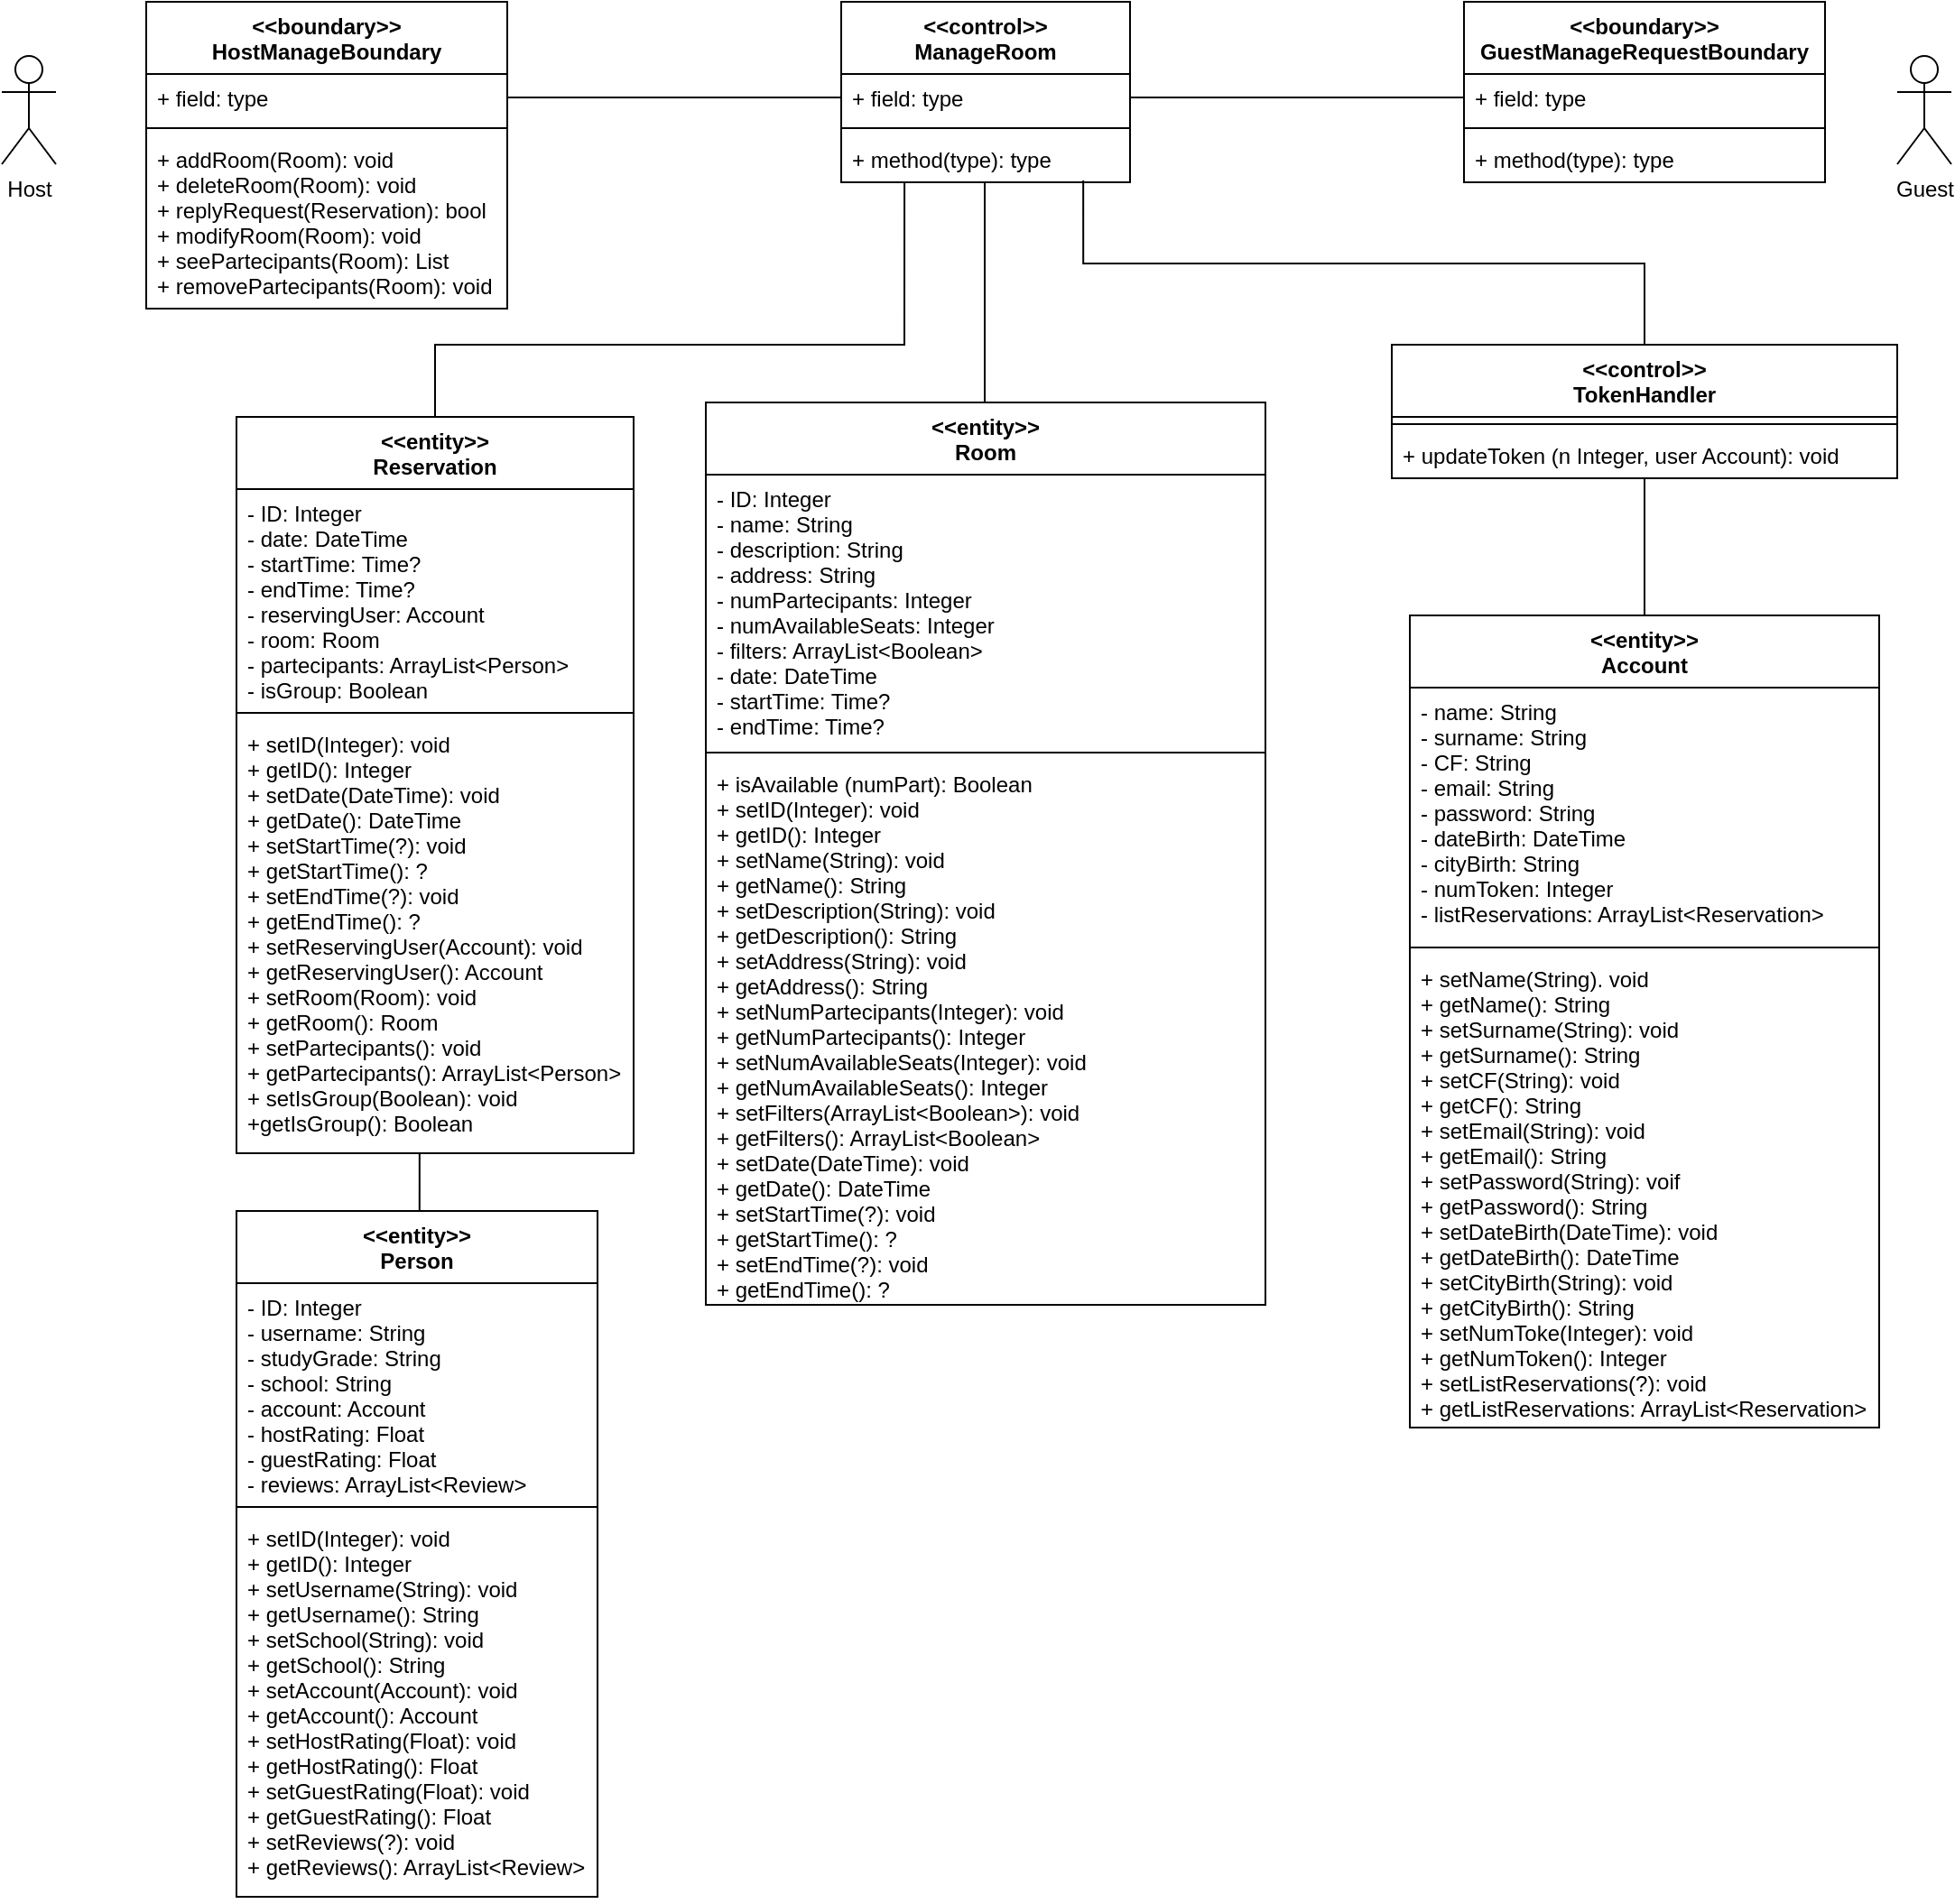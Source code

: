 <mxfile version="14.0.0" type="github">
  <diagram id="ppjFP_ajsQMXtEplo2P9" name="Page-1">
    <mxGraphModel dx="1422" dy="762" grid="1" gridSize="10" guides="1" tooltips="1" connect="1" arrows="1" fold="1" page="1" pageScale="1" pageWidth="1169" pageHeight="827" math="0" shadow="0">
      <root>
        <mxCell id="0" />
        <mxCell id="1" parent="0" />
        <mxCell id="RCmuUbWNnD3-luvuWC29-7" value="&lt;&lt;control&gt;&gt;&#xa;ManageRoom" style="swimlane;fontStyle=1;align=center;verticalAlign=top;childLayout=stackLayout;horizontal=1;startSize=40;horizontalStack=0;resizeParent=1;resizeParentMax=0;resizeLast=0;collapsible=1;marginBottom=0;" parent="1" vertex="1">
          <mxGeometry x="505" y="20" width="160" height="100" as="geometry" />
        </mxCell>
        <mxCell id="RCmuUbWNnD3-luvuWC29-8" value="+ field: type" style="text;strokeColor=none;fillColor=none;align=left;verticalAlign=top;spacingLeft=4;spacingRight=4;overflow=hidden;rotatable=0;points=[[0,0.5],[1,0.5]];portConstraint=eastwest;" parent="RCmuUbWNnD3-luvuWC29-7" vertex="1">
          <mxGeometry y="40" width="160" height="26" as="geometry" />
        </mxCell>
        <mxCell id="RCmuUbWNnD3-luvuWC29-9" value="" style="line;strokeWidth=1;fillColor=none;align=left;verticalAlign=middle;spacingTop=-1;spacingLeft=3;spacingRight=3;rotatable=0;labelPosition=right;points=[];portConstraint=eastwest;" parent="RCmuUbWNnD3-luvuWC29-7" vertex="1">
          <mxGeometry y="66" width="160" height="8" as="geometry" />
        </mxCell>
        <mxCell id="RCmuUbWNnD3-luvuWC29-10" value="+ method(type): type" style="text;strokeColor=none;fillColor=none;align=left;verticalAlign=top;spacingLeft=4;spacingRight=4;overflow=hidden;rotatable=0;points=[[0,0.5],[1,0.5]];portConstraint=eastwest;" parent="RCmuUbWNnD3-luvuWC29-7" vertex="1">
          <mxGeometry y="74" width="160" height="26" as="geometry" />
        </mxCell>
        <mxCell id="RCmuUbWNnD3-luvuWC29-11" value="&lt;&lt;boundary&gt;&gt;&#xa;HostManageBoundary" style="swimlane;fontStyle=1;align=center;verticalAlign=top;childLayout=stackLayout;horizontal=1;startSize=40;horizontalStack=0;resizeParent=1;resizeParentMax=0;resizeLast=0;collapsible=1;marginBottom=0;" parent="1" vertex="1">
          <mxGeometry x="120" y="20" width="200" height="170" as="geometry" />
        </mxCell>
        <mxCell id="RCmuUbWNnD3-luvuWC29-12" value="+ field: type" style="text;strokeColor=none;fillColor=none;align=left;verticalAlign=top;spacingLeft=4;spacingRight=4;overflow=hidden;rotatable=0;points=[[0,0.5],[1,0.5]];portConstraint=eastwest;" parent="RCmuUbWNnD3-luvuWC29-11" vertex="1">
          <mxGeometry y="40" width="200" height="26" as="geometry" />
        </mxCell>
        <mxCell id="RCmuUbWNnD3-luvuWC29-13" value="" style="line;strokeWidth=1;fillColor=none;align=left;verticalAlign=middle;spacingTop=-1;spacingLeft=3;spacingRight=3;rotatable=0;labelPosition=right;points=[];portConstraint=eastwest;" parent="RCmuUbWNnD3-luvuWC29-11" vertex="1">
          <mxGeometry y="66" width="200" height="8" as="geometry" />
        </mxCell>
        <mxCell id="RCmuUbWNnD3-luvuWC29-14" value="+ addRoom(Room): void&#xa;+ deleteRoom(Room): void&#xa;+ replyRequest(Reservation): bool&#xa;+ modifyRoom(Room): void&#xa;+ seePartecipants(Room): List&#xa;+ removePartecipants(Room): void&#xa;" style="text;strokeColor=none;fillColor=none;align=left;verticalAlign=top;spacingLeft=4;spacingRight=4;overflow=hidden;rotatable=0;points=[[0,0.5],[1,0.5]];portConstraint=eastwest;" parent="RCmuUbWNnD3-luvuWC29-11" vertex="1">
          <mxGeometry y="74" width="200" height="96" as="geometry" />
        </mxCell>
        <mxCell id="RCmuUbWNnD3-luvuWC29-15" value="Host" style="shape=umlActor;verticalLabelPosition=bottom;verticalAlign=top;html=1;outlineConnect=0;" parent="1" vertex="1">
          <mxGeometry x="40" y="50" width="30" height="60" as="geometry" />
        </mxCell>
        <mxCell id="KU8K0FFvpqm_8ikjK0yo-6" style="edgeStyle=orthogonalEdgeStyle;rounded=0;orthogonalLoop=1;jettySize=auto;html=1;entryX=0.219;entryY=1;entryDx=0;entryDy=0;entryPerimeter=0;endArrow=none;endFill=0;" edge="1" parent="1" source="RCmuUbWNnD3-luvuWC29-21" target="RCmuUbWNnD3-luvuWC29-10">
          <mxGeometry relative="1" as="geometry">
            <Array as="points">
              <mxPoint x="280" y="210" />
              <mxPoint x="540" y="210" />
            </Array>
          </mxGeometry>
        </mxCell>
        <mxCell id="RCmuUbWNnD3-luvuWC29-21" value="&lt;&lt;entity&gt;&gt;&#xa;Reservation" style="swimlane;fontStyle=1;align=center;verticalAlign=top;childLayout=stackLayout;horizontal=1;startSize=40;horizontalStack=0;resizeParent=1;resizeParentMax=0;resizeLast=0;collapsible=1;marginBottom=0;" parent="1" vertex="1">
          <mxGeometry x="170" y="250" width="220" height="408" as="geometry" />
        </mxCell>
        <mxCell id="RCmuUbWNnD3-luvuWC29-22" value="- ID: Integer&#xa;- date: DateTime&#xa;- startTime: Time?&#xa;- endTime: Time?&#xa;- reservingUser: Account&#xa;- room: Room&#xa;- partecipants: ArrayList&lt;Person&gt;&#xa;- isGroup: Boolean" style="text;strokeColor=none;fillColor=none;align=left;verticalAlign=top;spacingLeft=4;spacingRight=4;overflow=hidden;rotatable=0;points=[[0,0.5],[1,0.5]];portConstraint=eastwest;" parent="RCmuUbWNnD3-luvuWC29-21" vertex="1">
          <mxGeometry y="40" width="220" height="120" as="geometry" />
        </mxCell>
        <mxCell id="RCmuUbWNnD3-luvuWC29-23" value="" style="line;strokeWidth=1;fillColor=none;align=left;verticalAlign=middle;spacingTop=-1;spacingLeft=3;spacingRight=3;rotatable=0;labelPosition=right;points=[];portConstraint=eastwest;" parent="RCmuUbWNnD3-luvuWC29-21" vertex="1">
          <mxGeometry y="160" width="220" height="8" as="geometry" />
        </mxCell>
        <mxCell id="RCmuUbWNnD3-luvuWC29-24" value="+ setID(Integer): void &#xa;+ getID(): Integer&#xa;+ setDate(DateTime): void&#xa;+ getDate(): DateTime&#xa;+ setStartTime(?): void&#xa;+ getStartTime(): ?&#xa;+ setEndTime(?): void&#xa;+ getEndTime(): ?&#xa;+ setReservingUser(Account): void&#xa;+ getReservingUser(): Account&#xa;+ setRoom(Room): void&#xa;+ getRoom(): Room&#xa;+ setPartecipants(): void&#xa;+ getPartecipants(): ArrayList&lt;Person&gt;&#xa;+ setIsGroup(Boolean): void&#xa;+getIsGroup(): Boolean" style="text;strokeColor=none;fillColor=none;align=left;verticalAlign=top;spacingLeft=4;spacingRight=4;overflow=hidden;rotatable=0;points=[[0,0.5],[1,0.5]];portConstraint=eastwest;" parent="RCmuUbWNnD3-luvuWC29-21" vertex="1">
          <mxGeometry y="168" width="220" height="240" as="geometry" />
        </mxCell>
        <mxCell id="RCmuUbWNnD3-luvuWC29-26" style="edgeStyle=orthogonalEdgeStyle;rounded=0;orthogonalLoop=1;jettySize=auto;html=1;exitX=1;exitY=0.5;exitDx=0;exitDy=0;endArrow=none;endFill=0;" parent="1" source="RCmuUbWNnD3-luvuWC29-12" target="RCmuUbWNnD3-luvuWC29-8" edge="1">
          <mxGeometry relative="1" as="geometry" />
        </mxCell>
        <mxCell id="RCmuUbWNnD3-luvuWC29-27" value="&lt;&lt;boundary&gt;&gt;&#xa;GuestManageRequestBoundary" style="swimlane;fontStyle=1;align=center;verticalAlign=top;childLayout=stackLayout;horizontal=1;startSize=40;horizontalStack=0;resizeParent=1;resizeParentMax=0;resizeLast=0;collapsible=1;marginBottom=0;" parent="1" vertex="1">
          <mxGeometry x="850" y="20" width="200" height="100" as="geometry" />
        </mxCell>
        <mxCell id="RCmuUbWNnD3-luvuWC29-28" value="+ field: type" style="text;strokeColor=none;fillColor=none;align=left;verticalAlign=top;spacingLeft=4;spacingRight=4;overflow=hidden;rotatable=0;points=[[0,0.5],[1,0.5]];portConstraint=eastwest;" parent="RCmuUbWNnD3-luvuWC29-27" vertex="1">
          <mxGeometry y="40" width="200" height="26" as="geometry" />
        </mxCell>
        <mxCell id="RCmuUbWNnD3-luvuWC29-29" value="" style="line;strokeWidth=1;fillColor=none;align=left;verticalAlign=middle;spacingTop=-1;spacingLeft=3;spacingRight=3;rotatable=0;labelPosition=right;points=[];portConstraint=eastwest;" parent="RCmuUbWNnD3-luvuWC29-27" vertex="1">
          <mxGeometry y="66" width="200" height="8" as="geometry" />
        </mxCell>
        <mxCell id="RCmuUbWNnD3-luvuWC29-30" value="+ method(type): type" style="text;strokeColor=none;fillColor=none;align=left;verticalAlign=top;spacingLeft=4;spacingRight=4;overflow=hidden;rotatable=0;points=[[0,0.5],[1,0.5]];portConstraint=eastwest;" parent="RCmuUbWNnD3-luvuWC29-27" vertex="1">
          <mxGeometry y="74" width="200" height="26" as="geometry" />
        </mxCell>
        <mxCell id="RCmuUbWNnD3-luvuWC29-31" style="edgeStyle=orthogonalEdgeStyle;rounded=0;orthogonalLoop=1;jettySize=auto;html=1;exitX=1;exitY=0.5;exitDx=0;exitDy=0;endArrow=none;endFill=0;" parent="1" source="RCmuUbWNnD3-luvuWC29-8" target="RCmuUbWNnD3-luvuWC29-28" edge="1">
          <mxGeometry relative="1" as="geometry" />
        </mxCell>
        <mxCell id="RCmuUbWNnD3-luvuWC29-32" value="Guest" style="shape=umlActor;verticalLabelPosition=bottom;verticalAlign=top;html=1;" parent="1" vertex="1">
          <mxGeometry x="1090" y="50" width="30" height="60" as="geometry" />
        </mxCell>
        <mxCell id="KU8K0FFvpqm_8ikjK0yo-5" style="edgeStyle=orthogonalEdgeStyle;rounded=0;orthogonalLoop=1;jettySize=auto;html=1;entryX=0.838;entryY=0.962;entryDx=0;entryDy=0;entryPerimeter=0;endArrow=none;endFill=0;" edge="1" parent="1" source="RCmuUbWNnD3-luvuWC29-33" target="RCmuUbWNnD3-luvuWC29-10">
          <mxGeometry relative="1" as="geometry" />
        </mxCell>
        <mxCell id="RCmuUbWNnD3-luvuWC29-33" value="&lt;&lt;control&gt;&gt;&#xa;TokenHandler" style="swimlane;fontStyle=1;align=center;verticalAlign=top;childLayout=stackLayout;horizontal=1;startSize=40;horizontalStack=0;resizeParent=1;resizeParentMax=0;resizeLast=0;collapsible=1;marginBottom=0;" parent="1" vertex="1">
          <mxGeometry x="810" y="210" width="280" height="74" as="geometry" />
        </mxCell>
        <mxCell id="RCmuUbWNnD3-luvuWC29-35" value="" style="line;strokeWidth=1;fillColor=none;align=left;verticalAlign=middle;spacingTop=-1;spacingLeft=3;spacingRight=3;rotatable=0;labelPosition=right;points=[];portConstraint=eastwest;" parent="RCmuUbWNnD3-luvuWC29-33" vertex="1">
          <mxGeometry y="40" width="280" height="8" as="geometry" />
        </mxCell>
        <mxCell id="RCmuUbWNnD3-luvuWC29-36" value="+ updateToken (n Integer, user Account): void&#xa;" style="text;strokeColor=none;fillColor=none;align=left;verticalAlign=top;spacingLeft=4;spacingRight=4;overflow=hidden;rotatable=0;points=[[0,0.5],[1,0.5]];portConstraint=eastwest;" parent="RCmuUbWNnD3-luvuWC29-33" vertex="1">
          <mxGeometry y="48" width="280" height="26" as="geometry" />
        </mxCell>
        <mxCell id="jOTPd0BjUN2gH2GfwEBK-15" style="edgeStyle=orthogonalEdgeStyle;rounded=0;orthogonalLoop=1;jettySize=auto;html=1;entryX=0.497;entryY=1.005;entryDx=0;entryDy=0;entryPerimeter=0;endArrow=none;endFill=0;" parent="1" source="jOTPd0BjUN2gH2GfwEBK-9" target="RCmuUbWNnD3-luvuWC29-10" edge="1">
          <mxGeometry relative="1" as="geometry">
            <Array as="points">
              <mxPoint x="585" y="120" />
            </Array>
          </mxGeometry>
        </mxCell>
        <mxCell id="jOTPd0BjUN2gH2GfwEBK-9" value="&lt;&lt;entity&gt;&gt;&#xa;Room" style="swimlane;fontStyle=1;align=center;verticalAlign=top;childLayout=stackLayout;horizontal=1;startSize=40;horizontalStack=0;resizeParent=1;resizeParentMax=0;resizeLast=0;collapsible=1;marginBottom=0;" parent="1" vertex="1">
          <mxGeometry x="430" y="242" width="310" height="500" as="geometry" />
        </mxCell>
        <mxCell id="jOTPd0BjUN2gH2GfwEBK-10" value="- ID: Integer&#xa;- name: String&#xa;- description: String&#xa;- address: String&#xa;- numPartecipants: Integer&#xa;- numAvailableSeats: Integer&#xa;- filters: ArrayList&lt;Boolean&gt;&#xa;- date: DateTime&#xa;- startTime: Time?&#xa;- endTime: Time?" style="text;strokeColor=none;fillColor=none;align=left;verticalAlign=top;spacingLeft=4;spacingRight=4;overflow=hidden;rotatable=0;points=[[0,0.5],[1,0.5]];portConstraint=eastwest;" parent="jOTPd0BjUN2gH2GfwEBK-9" vertex="1">
          <mxGeometry y="40" width="310" height="150" as="geometry" />
        </mxCell>
        <mxCell id="jOTPd0BjUN2gH2GfwEBK-11" value="" style="line;strokeWidth=1;fillColor=none;align=left;verticalAlign=middle;spacingTop=-1;spacingLeft=3;spacingRight=3;rotatable=0;labelPosition=right;points=[];portConstraint=eastwest;" parent="jOTPd0BjUN2gH2GfwEBK-9" vertex="1">
          <mxGeometry y="190" width="310" height="8" as="geometry" />
        </mxCell>
        <mxCell id="jOTPd0BjUN2gH2GfwEBK-12" value="+ isAvailable (numPart): Boolean&#xa;+ setID(Integer): void &#xa;+ getID(): Integer&#xa;+ setName(String): void&#xa;+ getName(): String&#xa;+ setDescription(String): void&#xa;+ getDescription(): String&#xa;+ setAddress(String): void&#xa;+ getAddress(): String&#xa;+ setNumPartecipants(Integer): void&#xa;+ getNumPartecipants(): Integer&#xa;+ setNumAvailableSeats(Integer): void&#xa;+ getNumAvailableSeats(): Integer&#xa;+ setFilters(ArrayList&lt;Boolean&gt;): void&#xa;+ getFilters(): ArrayList&lt;Boolean&gt;&#xa;+ setDate(DateTime): void&#xa;+ getDate(): DateTime&#xa;+ setStartTime(?): void&#xa;+ getStartTime(): ?&#xa;+ setEndTime(?): void&#xa;+ getEndTime(): ?&#xa; &#xa;&#xa; " style="text;strokeColor=none;fillColor=none;align=left;verticalAlign=top;spacingLeft=4;spacingRight=4;overflow=hidden;rotatable=0;points=[[0,0.5],[1,0.5]];portConstraint=eastwest;" parent="jOTPd0BjUN2gH2GfwEBK-9" vertex="1">
          <mxGeometry y="198" width="310" height="302" as="geometry" />
        </mxCell>
        <mxCell id="jOTPd0BjUN2gH2GfwEBK-22" style="edgeStyle=orthogonalEdgeStyle;rounded=0;orthogonalLoop=1;jettySize=auto;html=1;entryX=0.5;entryY=1;entryDx=0;entryDy=0;entryPerimeter=0;endArrow=none;endFill=0;" parent="1" source="jOTPd0BjUN2gH2GfwEBK-18" target="RCmuUbWNnD3-luvuWC29-36" edge="1">
          <mxGeometry relative="1" as="geometry" />
        </mxCell>
        <mxCell id="jOTPd0BjUN2gH2GfwEBK-18" value="&lt;&lt;entity&gt;&gt;&#xa;Account" style="swimlane;fontStyle=1;align=center;verticalAlign=top;childLayout=stackLayout;horizontal=1;startSize=40;horizontalStack=0;resizeParent=1;resizeParentMax=0;resizeLast=0;collapsible=1;marginBottom=0;" parent="1" vertex="1">
          <mxGeometry x="820" y="360" width="260" height="450" as="geometry" />
        </mxCell>
        <mxCell id="jOTPd0BjUN2gH2GfwEBK-19" value="- name: String&#xa;- surname: String&#xa;- CF: String&#xa;- email: String&#xa;- password: String&#xa;- dateBirth: DateTime&#xa;- cityBirth: String&#xa;- numToken: Integer&#xa;- listReservations: ArrayList&lt;Reservation&gt;" style="text;strokeColor=none;fillColor=none;align=left;verticalAlign=top;spacingLeft=4;spacingRight=4;overflow=hidden;rotatable=0;points=[[0,0.5],[1,0.5]];portConstraint=eastwest;" parent="jOTPd0BjUN2gH2GfwEBK-18" vertex="1">
          <mxGeometry y="40" width="260" height="140" as="geometry" />
        </mxCell>
        <mxCell id="jOTPd0BjUN2gH2GfwEBK-20" value="" style="line;strokeWidth=1;fillColor=none;align=left;verticalAlign=middle;spacingTop=-1;spacingLeft=3;spacingRight=3;rotatable=0;labelPosition=right;points=[];portConstraint=eastwest;" parent="jOTPd0BjUN2gH2GfwEBK-18" vertex="1">
          <mxGeometry y="180" width="260" height="8" as="geometry" />
        </mxCell>
        <mxCell id="jOTPd0BjUN2gH2GfwEBK-21" value="+ setName(String). void&#xa;+ getName(): String&#xa;+ setSurname(String): void&#xa;+ getSurname(): String&#xa;+ setCF(String): void&#xa;+ getCF(): String&#xa;+ setEmail(String): void&#xa;+ getEmail(): String&#xa;+ setPassword(String): voif&#xa;+ getPassword(): String&#xa;+ setDateBirth(DateTime): void&#xa;+ getDateBirth(): DateTime&#xa;+ setCityBirth(String): void&#xa;+ getCityBirth(): String&#xa;+ setNumToke(Integer): void&#xa;+ getNumToken(): Integer&#xa;+ setListReservations(?): void&#xa;+ getListReservations: ArrayList&lt;Reservation&gt;&#xa;&#xa;" style="text;strokeColor=none;fillColor=none;align=left;verticalAlign=top;spacingLeft=4;spacingRight=4;overflow=hidden;rotatable=0;points=[[0,0.5],[1,0.5]];portConstraint=eastwest;" parent="jOTPd0BjUN2gH2GfwEBK-18" vertex="1">
          <mxGeometry y="188" width="260" height="262" as="geometry" />
        </mxCell>
        <mxCell id="KU8K0FFvpqm_8ikjK0yo-7" style="edgeStyle=orthogonalEdgeStyle;rounded=0;orthogonalLoop=1;jettySize=auto;html=1;exitX=0.5;exitY=0;exitDx=0;exitDy=0;entryX=0.461;entryY=1.001;entryDx=0;entryDy=0;entryPerimeter=0;endArrow=none;endFill=0;" edge="1" parent="1" source="KU8K0FFvpqm_8ikjK0yo-1" target="RCmuUbWNnD3-luvuWC29-24">
          <mxGeometry relative="1" as="geometry" />
        </mxCell>
        <mxCell id="KU8K0FFvpqm_8ikjK0yo-1" value="&lt;&lt;entity&gt;&gt;&#xa;Person" style="swimlane;fontStyle=1;align=center;verticalAlign=top;childLayout=stackLayout;horizontal=1;startSize=40;horizontalStack=0;resizeParent=1;resizeParentMax=0;resizeLast=0;collapsible=1;marginBottom=0;" vertex="1" parent="1">
          <mxGeometry x="170" y="690" width="200" height="380" as="geometry" />
        </mxCell>
        <mxCell id="KU8K0FFvpqm_8ikjK0yo-2" value="- ID: Integer&#xa;- username: String&#xa;- studyGrade: String&#xa;- school: String&#xa;- account: Account&#xa;- hostRating: Float&#xa;- guestRating: Float&#xa;- reviews: ArrayList&lt;Review&gt;" style="text;strokeColor=none;fillColor=none;align=left;verticalAlign=top;spacingLeft=4;spacingRight=4;overflow=hidden;rotatable=0;points=[[0,0.5],[1,0.5]];portConstraint=eastwest;" vertex="1" parent="KU8K0FFvpqm_8ikjK0yo-1">
          <mxGeometry y="40" width="200" height="120" as="geometry" />
        </mxCell>
        <mxCell id="KU8K0FFvpqm_8ikjK0yo-3" value="" style="line;strokeWidth=1;fillColor=none;align=left;verticalAlign=middle;spacingTop=-1;spacingLeft=3;spacingRight=3;rotatable=0;labelPosition=right;points=[];portConstraint=eastwest;" vertex="1" parent="KU8K0FFvpqm_8ikjK0yo-1">
          <mxGeometry y="160" width="200" height="8" as="geometry" />
        </mxCell>
        <mxCell id="KU8K0FFvpqm_8ikjK0yo-4" value="+ setID(Integer): void&#xa;+ getID(): Integer&#xa;+ setUsername(String): void&#xa;+ getUsername(): String&#xa;+ setSchool(String): void&#xa;+ getSchool(): String&#xa;+ setAccount(Account): void&#xa;+ getAccount(): Account&#xa;+ setHostRating(Float): void&#xa;+ getHostRating(): Float&#xa;+ setGuestRating(Float): void&#xa;+ getGuestRating(): Float&#xa;+ setReviews(?): void&#xa;+ getReviews(): ArrayList&lt;Review&gt;" style="text;strokeColor=none;fillColor=none;align=left;verticalAlign=top;spacingLeft=4;spacingRight=4;overflow=hidden;rotatable=0;points=[[0,0.5],[1,0.5]];portConstraint=eastwest;" vertex="1" parent="KU8K0FFvpqm_8ikjK0yo-1">
          <mxGeometry y="168" width="200" height="212" as="geometry" />
        </mxCell>
      </root>
    </mxGraphModel>
  </diagram>
</mxfile>
